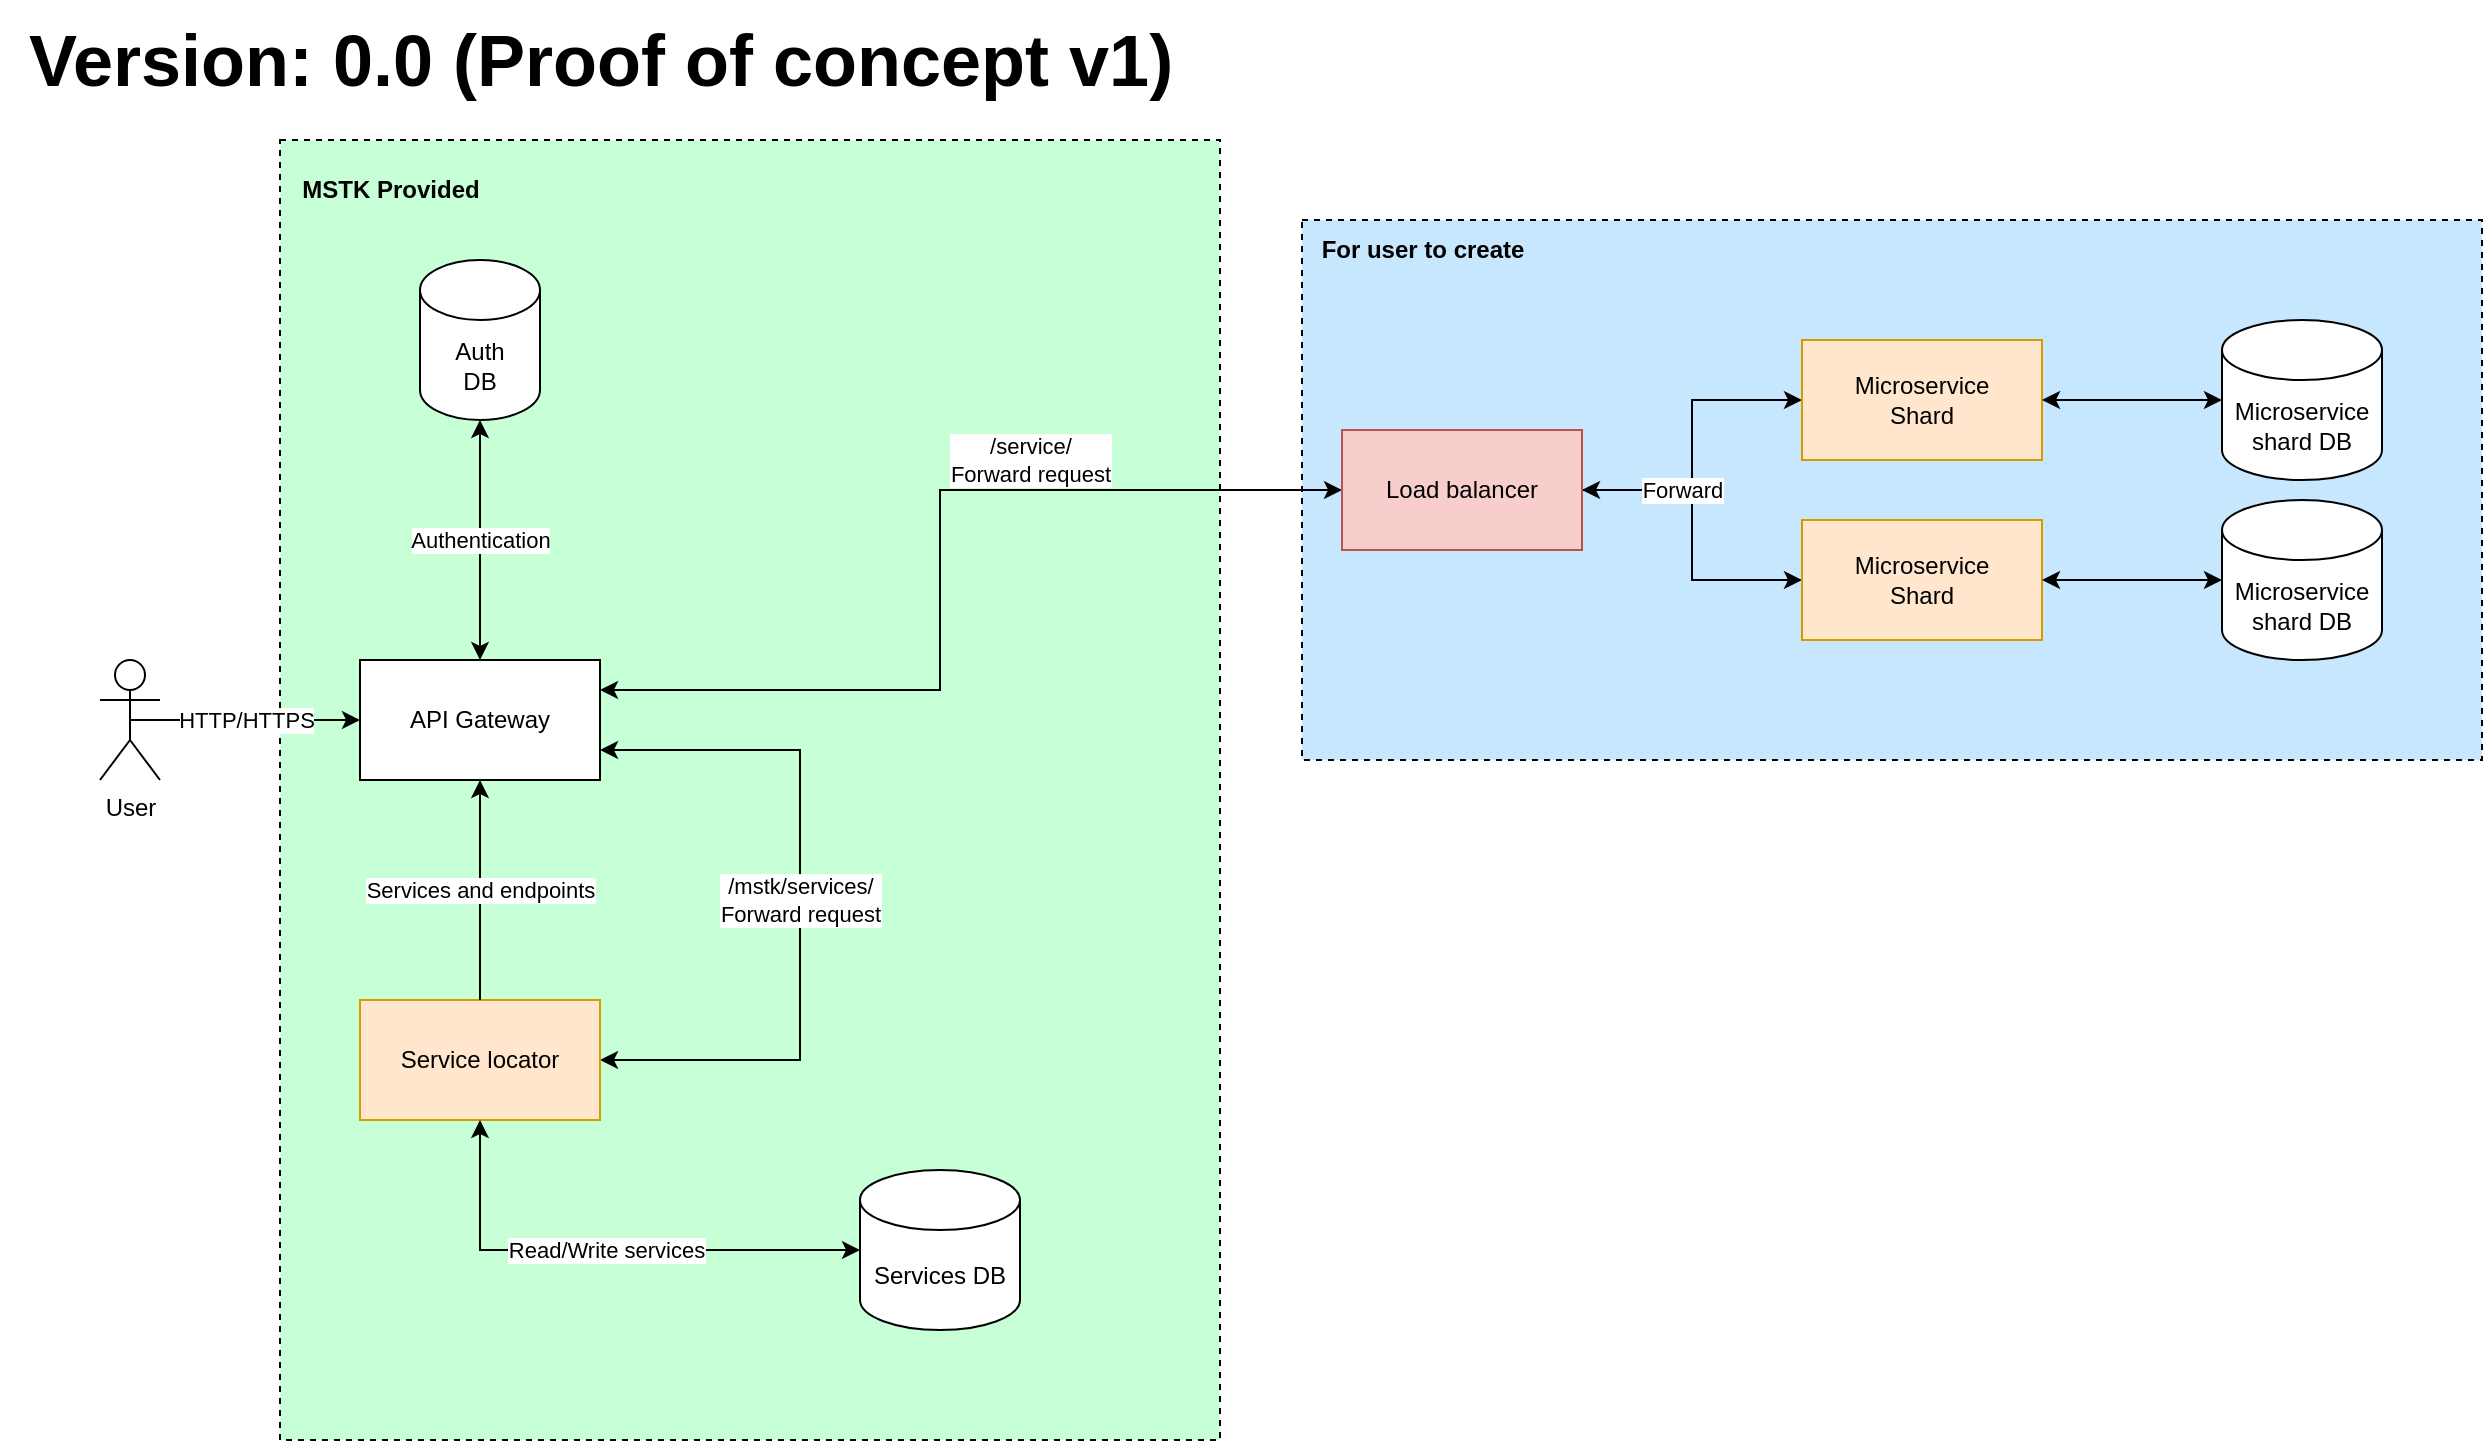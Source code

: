 <mxfile version="20.8.16" type="device"><diagram name="Overview" id="ALj6T25Ayf9xOcIwCc3h"><mxGraphModel dx="1434" dy="854" grid="1" gridSize="10" guides="1" tooltips="1" connect="1" arrows="1" fold="1" page="1" pageScale="1" pageWidth="827" pageHeight="1169" math="0" shadow="0"><root><mxCell id="0"/><mxCell id="1" parent="0"/><mxCell id="IZnhsNGSCuHC_MtdC7Wn-5" value="" style="whiteSpace=wrap;html=1;dashed=1;perimeterSpacing=0;strokeWidth=1;fillColor=#c7e7ff;" parent="1" vertex="1"><mxGeometry x="651" y="110" width="590" height="270" as="geometry"/></mxCell><mxCell id="IZnhsNGSCuHC_MtdC7Wn-2" value="" style="whiteSpace=wrap;html=1;dashed=1;perimeterSpacing=0;strokeWidth=1;fillColor=#C7FFD6;" parent="1" vertex="1"><mxGeometry x="140" y="70" width="470" height="650" as="geometry"/></mxCell><mxCell id="fw34t23akMKYG0kDNByU-5" value="HTTP/HTTPS" style="edgeStyle=orthogonalEdgeStyle;rounded=0;orthogonalLoop=1;jettySize=auto;html=1;exitX=0.5;exitY=0.5;exitDx=0;exitDy=0;exitPerimeter=0;" parent="1" source="fw34t23akMKYG0kDNByU-1" target="fw34t23akMKYG0kDNByU-4" edge="1"><mxGeometry relative="1" as="geometry"/></mxCell><mxCell id="fw34t23akMKYG0kDNByU-1" value="User&lt;br&gt;" style="shape=umlActor;verticalLabelPosition=bottom;verticalAlign=top;html=1;outlineConnect=0;" parent="1" vertex="1"><mxGeometry x="50" y="330" width="30" height="60" as="geometry"/></mxCell><mxCell id="fw34t23akMKYG0kDNByU-12" value="/service/ &lt;br&gt;Forward request" style="edgeStyle=orthogonalEdgeStyle;rounded=0;orthogonalLoop=1;jettySize=auto;html=1;entryX=0;entryY=0.5;entryDx=0;entryDy=0;strokeColor=default;startArrow=classic;startFill=1;exitX=1;exitY=0.25;exitDx=0;exitDy=0;" parent="1" source="fw34t23akMKYG0kDNByU-4" target="fw34t23akMKYG0kDNByU-10" edge="1"><mxGeometry x="0.337" y="15" relative="1" as="geometry"><Array as="points"><mxPoint x="470" y="345"/><mxPoint x="470" y="245"/></Array><mxPoint x="300" y="360" as="sourcePoint"/><mxPoint as="offset"/></mxGeometry></mxCell><mxCell id="fw34t23akMKYG0kDNByU-30" value="Authentication" style="edgeStyle=none;rounded=0;orthogonalLoop=1;jettySize=auto;html=1;exitX=0.5;exitY=0;exitDx=0;exitDy=0;entryX=0.5;entryY=1;entryDx=0;entryDy=0;entryPerimeter=0;strokeColor=default;startArrow=classic;startFill=1;" parent="1" source="fw34t23akMKYG0kDNByU-4" target="fw34t23akMKYG0kDNByU-29" edge="1"><mxGeometry relative="1" as="geometry"/></mxCell><mxCell id="9IJoPaPIvlCIildh16_y-1" value="/mstk/services/&lt;br&gt;Forward request" style="edgeStyle=orthogonalEdgeStyle;rounded=0;orthogonalLoop=1;jettySize=auto;html=1;exitX=1;exitY=0.75;exitDx=0;exitDy=0;entryX=1;entryY=0.5;entryDx=0;entryDy=0;startArrow=classic;startFill=1;" edge="1" parent="1" source="fw34t23akMKYG0kDNByU-4" target="fw34t23akMKYG0kDNByU-6"><mxGeometry x="-0.014" relative="1" as="geometry"><Array as="points"><mxPoint x="400" y="375"/><mxPoint x="400" y="530"/></Array><mxPoint as="offset"/></mxGeometry></mxCell><mxCell id="fw34t23akMKYG0kDNByU-4" value="API Gateway" style="whiteSpace=wrap;html=1;verticalAlign=middle;" parent="1" vertex="1"><mxGeometry x="180" y="330" width="120" height="60" as="geometry"/></mxCell><mxCell id="fw34t23akMKYG0kDNByU-6" value="Service locator" style="rounded=0;whiteSpace=wrap;html=1;fillColor=#ffe6cc;strokeColor=#d79b00;" parent="1" vertex="1"><mxGeometry x="180" y="500" width="120" height="60" as="geometry"/></mxCell><mxCell id="fw34t23akMKYG0kDNByU-15" value="" style="edgeStyle=orthogonalEdgeStyle;rounded=0;orthogonalLoop=1;jettySize=auto;html=1;" parent="1" source="fw34t23akMKYG0kDNByU-10" target="fw34t23akMKYG0kDNByU-14" edge="1"><mxGeometry relative="1" as="geometry"/></mxCell><mxCell id="fw34t23akMKYG0kDNByU-27" value="Forward" style="edgeStyle=orthogonalEdgeStyle;rounded=0;orthogonalLoop=1;jettySize=auto;html=1;exitX=1;exitY=0.5;exitDx=0;exitDy=0;entryX=0;entryY=0.5;entryDx=0;entryDy=0;strokeColor=default;startArrow=classic;startFill=1;" parent="1" source="fw34t23akMKYG0kDNByU-10" target="fw34t23akMKYG0kDNByU-24" edge="1"><mxGeometry x="-0.355" relative="1" as="geometry"><mxPoint as="offset"/></mxGeometry></mxCell><mxCell id="fw34t23akMKYG0kDNByU-10" value="Load balancer" style="rounded=0;whiteSpace=wrap;html=1;fillColor=#f8cecc;strokeColor=#b85450;" parent="1" vertex="1"><mxGeometry x="671" y="215" width="120" height="60" as="geometry"/></mxCell><mxCell id="fw34t23akMKYG0kDNByU-14" value="Microservice&lt;br&gt;Shard" style="whiteSpace=wrap;html=1;rounded=0;fillColor=#ffe6cc;strokeColor=#d79b00;" parent="1" vertex="1"><mxGeometry x="901" y="260" width="120" height="60" as="geometry"/></mxCell><mxCell id="fw34t23akMKYG0kDNByU-16" value="Services DB" style="shape=cylinder3;whiteSpace=wrap;html=1;boundedLbl=1;backgroundOutline=1;size=15;" parent="1" vertex="1"><mxGeometry x="430" y="585" width="80" height="80" as="geometry"/></mxCell><mxCell id="fw34t23akMKYG0kDNByU-19" value="Read/Write services" style="endArrow=classic;startArrow=classic;html=1;rounded=0;entryX=0.5;entryY=1;entryDx=0;entryDy=0;exitX=0;exitY=0.5;exitDx=0;exitDy=0;exitPerimeter=0;startFill=1;" parent="1" source="fw34t23akMKYG0kDNByU-16" target="fw34t23akMKYG0kDNByU-6" edge="1"><mxGeometry width="50" height="50" relative="1" as="geometry"><mxPoint x="260" y="625" as="sourcePoint"/><mxPoint x="310" y="575" as="targetPoint"/><Array as="points"><mxPoint x="240" y="625"/></Array></mxGeometry></mxCell><mxCell id="fw34t23akMKYG0kDNByU-20" value="Services and endpoints" style="endArrow=classic;startArrow=none;html=1;rounded=0;strokeColor=default;entryX=0.5;entryY=1;entryDx=0;entryDy=0;exitX=0.5;exitY=0;exitDx=0;exitDy=0;startFill=0;" parent="1" source="fw34t23akMKYG0kDNByU-6" target="fw34t23akMKYG0kDNByU-4" edge="1"><mxGeometry width="50" height="50" relative="1" as="geometry"><mxPoint x="270" y="490" as="sourcePoint"/><mxPoint x="320" y="440" as="targetPoint"/></mxGeometry></mxCell><mxCell id="fw34t23akMKYG0kDNByU-22" value="Microservice shard DB" style="shape=cylinder3;whiteSpace=wrap;html=1;boundedLbl=1;backgroundOutline=1;size=15;" parent="1" vertex="1"><mxGeometry x="1111" y="250" width="80" height="80" as="geometry"/></mxCell><mxCell id="fw34t23akMKYG0kDNByU-23" value="" style="endArrow=classic;startArrow=classic;html=1;rounded=0;strokeColor=default;exitX=1;exitY=0.5;exitDx=0;exitDy=0;entryX=0;entryY=0.5;entryDx=0;entryDy=0;entryPerimeter=0;" parent="1" source="fw34t23akMKYG0kDNByU-14" target="fw34t23akMKYG0kDNByU-22" edge="1"><mxGeometry width="50" height="50" relative="1" as="geometry"><mxPoint x="1051" y="410" as="sourcePoint"/><mxPoint x="1101" y="360" as="targetPoint"/></mxGeometry></mxCell><mxCell id="fw34t23akMKYG0kDNByU-24" value="Microservice&lt;br&gt;Shard" style="whiteSpace=wrap;html=1;rounded=0;fillColor=#ffe6cc;strokeColor=#d79b00;" parent="1" vertex="1"><mxGeometry x="901" y="170" width="120" height="60" as="geometry"/></mxCell><mxCell id="fw34t23akMKYG0kDNByU-25" value="Microservice shard DB" style="shape=cylinder3;whiteSpace=wrap;html=1;boundedLbl=1;backgroundOutline=1;size=15;" parent="1" vertex="1"><mxGeometry x="1111" y="160" width="80" height="80" as="geometry"/></mxCell><mxCell id="fw34t23akMKYG0kDNByU-26" value="" style="endArrow=classic;startArrow=classic;html=1;rounded=0;strokeColor=default;exitX=1;exitY=0.5;exitDx=0;exitDy=0;entryX=0;entryY=0.5;entryDx=0;entryDy=0;entryPerimeter=0;" parent="1" source="fw34t23akMKYG0kDNByU-24" target="fw34t23akMKYG0kDNByU-25" edge="1"><mxGeometry width="50" height="50" relative="1" as="geometry"><mxPoint x="1051" y="310" as="sourcePoint"/><mxPoint x="1101" y="260" as="targetPoint"/></mxGeometry></mxCell><mxCell id="fw34t23akMKYG0kDNByU-29" value="Auth&lt;br&gt;DB" style="shape=cylinder3;whiteSpace=wrap;html=1;boundedLbl=1;backgroundOutline=1;size=15;" parent="1" vertex="1"><mxGeometry x="210" y="130" width="60" height="80" as="geometry"/></mxCell><mxCell id="IZnhsNGSCuHC_MtdC7Wn-1" value="MSTK Provided" style="text;html=1;align=center;verticalAlign=middle;resizable=0;points=[];autosize=1;strokeColor=none;fillColor=none;fontStyle=1" parent="1" vertex="1"><mxGeometry x="140" y="80" width="110" height="30" as="geometry"/></mxCell><mxCell id="IZnhsNGSCuHC_MtdC7Wn-4" value="For user to create&lt;br&gt;" style="text;html=1;align=center;verticalAlign=middle;resizable=0;points=[];autosize=1;strokeColor=none;fillColor=none;fontStyle=1" parent="1" vertex="1"><mxGeometry x="651" y="110" width="120" height="30" as="geometry"/></mxCell><mxCell id="IZnhsNGSCuHC_MtdC7Wn-8" value="Version: 0.0 (Proof of concept v1)" style="text;html=1;align=center;verticalAlign=middle;resizable=0;points=[];autosize=1;strokeColor=none;fillColor=none;fontStyle=1;fontSize=36;" parent="1" vertex="1"><mxGeometry width="600" height="60" as="geometry"/></mxCell></root></mxGraphModel></diagram></mxfile>